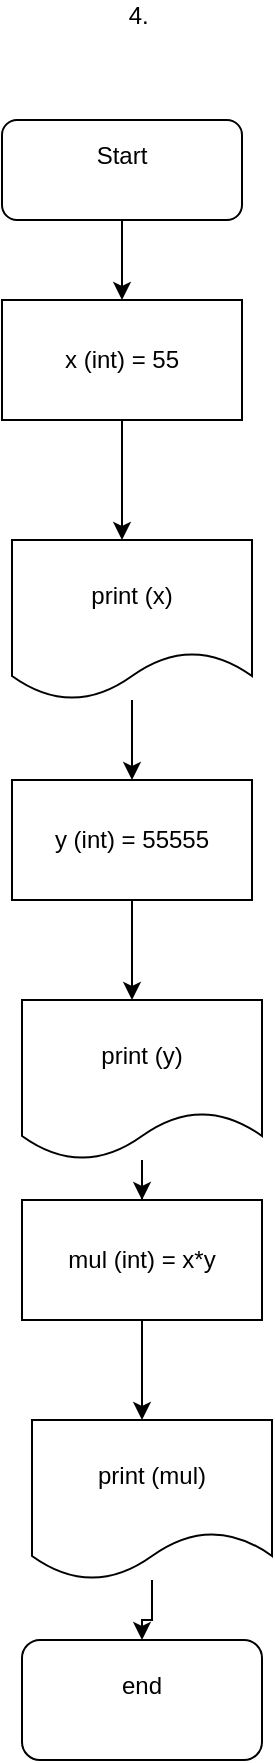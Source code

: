 <mxfile version="24.6.4" type="device">
  <diagram name="Page-1" id="FrNZHTJfqQxrG29hOEG-">
    <mxGraphModel dx="3730" dy="3075" grid="1" gridSize="10" guides="1" tooltips="1" connect="1" arrows="1" fold="1" page="1" pageScale="1" pageWidth="827" pageHeight="1169" math="0" shadow="0">
      <root>
        <mxCell id="0" />
        <mxCell id="1" parent="0" />
        <mxCell id="v25eYg1_x8J9-jdTeE8G-16" value="" style="edgeStyle=orthogonalEdgeStyle;rounded=0;orthogonalLoop=1;jettySize=auto;html=1;" edge="1" parent="1" source="v25eYg1_x8J9-jdTeE8G-1" target="v25eYg1_x8J9-jdTeE8G-9">
          <mxGeometry relative="1" as="geometry" />
        </mxCell>
        <mxCell id="v25eYg1_x8J9-jdTeE8G-1" value="Start&lt;div&gt;&lt;br&gt;&lt;/div&gt;" style="rounded=1;whiteSpace=wrap;html=1;" vertex="1" parent="1">
          <mxGeometry x="-2810" y="-2050" width="120" height="50" as="geometry" />
        </mxCell>
        <mxCell id="v25eYg1_x8J9-jdTeE8G-2" value="end&lt;div&gt;&lt;br&gt;&lt;/div&gt;" style="rounded=1;whiteSpace=wrap;html=1;" vertex="1" parent="1">
          <mxGeometry x="-2800" y="-1290" width="120" height="60" as="geometry" />
        </mxCell>
        <mxCell id="v25eYg1_x8J9-jdTeE8G-8" value="4.&amp;nbsp;&lt;div&gt;&lt;br&gt;&lt;/div&gt;" style="text;html=1;align=center;verticalAlign=middle;whiteSpace=wrap;rounded=0;" vertex="1" parent="1">
          <mxGeometry x="-2795" y="-2110" width="110" height="30" as="geometry" />
        </mxCell>
        <mxCell id="v25eYg1_x8J9-jdTeE8G-17" value="" style="edgeStyle=orthogonalEdgeStyle;rounded=0;orthogonalLoop=1;jettySize=auto;html=1;" edge="1" parent="1" source="v25eYg1_x8J9-jdTeE8G-9" target="v25eYg1_x8J9-jdTeE8G-10">
          <mxGeometry relative="1" as="geometry">
            <Array as="points">
              <mxPoint x="-2750" y="-1850" />
              <mxPoint x="-2750" y="-1850" />
            </Array>
          </mxGeometry>
        </mxCell>
        <mxCell id="v25eYg1_x8J9-jdTeE8G-9" value="x (int) = 55" style="rounded=0;whiteSpace=wrap;html=1;" vertex="1" parent="1">
          <mxGeometry x="-2810" y="-1960" width="120" height="60" as="geometry" />
        </mxCell>
        <mxCell id="v25eYg1_x8J9-jdTeE8G-18" value="" style="edgeStyle=orthogonalEdgeStyle;rounded=0;orthogonalLoop=1;jettySize=auto;html=1;" edge="1" parent="1" source="v25eYg1_x8J9-jdTeE8G-10" target="v25eYg1_x8J9-jdTeE8G-11">
          <mxGeometry relative="1" as="geometry" />
        </mxCell>
        <mxCell id="v25eYg1_x8J9-jdTeE8G-10" value="print (x)" style="shape=document;whiteSpace=wrap;html=1;boundedLbl=1;" vertex="1" parent="1">
          <mxGeometry x="-2805" y="-1840" width="120" height="80" as="geometry" />
        </mxCell>
        <mxCell id="v25eYg1_x8J9-jdTeE8G-23" value="" style="edgeStyle=orthogonalEdgeStyle;rounded=0;orthogonalLoop=1;jettySize=auto;html=1;" edge="1" parent="1" source="v25eYg1_x8J9-jdTeE8G-11" target="v25eYg1_x8J9-jdTeE8G-12">
          <mxGeometry relative="1" as="geometry">
            <Array as="points">
              <mxPoint x="-2745" y="-1620" />
              <mxPoint x="-2745" y="-1620" />
            </Array>
          </mxGeometry>
        </mxCell>
        <mxCell id="v25eYg1_x8J9-jdTeE8G-11" value="y (int) = 55555" style="rounded=0;whiteSpace=wrap;html=1;" vertex="1" parent="1">
          <mxGeometry x="-2805" y="-1720" width="120" height="60" as="geometry" />
        </mxCell>
        <mxCell id="v25eYg1_x8J9-jdTeE8G-20" value="" style="edgeStyle=orthogonalEdgeStyle;rounded=0;orthogonalLoop=1;jettySize=auto;html=1;" edge="1" parent="1" source="v25eYg1_x8J9-jdTeE8G-12" target="v25eYg1_x8J9-jdTeE8G-13">
          <mxGeometry relative="1" as="geometry" />
        </mxCell>
        <mxCell id="v25eYg1_x8J9-jdTeE8G-12" value="print (y)" style="shape=document;whiteSpace=wrap;html=1;boundedLbl=1;" vertex="1" parent="1">
          <mxGeometry x="-2800" y="-1610" width="120" height="80" as="geometry" />
        </mxCell>
        <mxCell id="v25eYg1_x8J9-jdTeE8G-21" value="" style="edgeStyle=orthogonalEdgeStyle;rounded=0;orthogonalLoop=1;jettySize=auto;html=1;" edge="1" parent="1" source="v25eYg1_x8J9-jdTeE8G-13" target="v25eYg1_x8J9-jdTeE8G-14">
          <mxGeometry relative="1" as="geometry">
            <Array as="points">
              <mxPoint x="-2740" y="-1420" />
              <mxPoint x="-2740" y="-1420" />
            </Array>
          </mxGeometry>
        </mxCell>
        <mxCell id="v25eYg1_x8J9-jdTeE8G-13" value="mul (int) = x*y" style="rounded=0;whiteSpace=wrap;html=1;" vertex="1" parent="1">
          <mxGeometry x="-2800" y="-1510" width="120" height="60" as="geometry" />
        </mxCell>
        <mxCell id="v25eYg1_x8J9-jdTeE8G-22" value="" style="edgeStyle=orthogonalEdgeStyle;rounded=0;orthogonalLoop=1;jettySize=auto;html=1;" edge="1" parent="1" source="v25eYg1_x8J9-jdTeE8G-14" target="v25eYg1_x8J9-jdTeE8G-2">
          <mxGeometry relative="1" as="geometry">
            <Array as="points">
              <mxPoint x="-2735" y="-1300" />
              <mxPoint x="-2740" y="-1300" />
            </Array>
          </mxGeometry>
        </mxCell>
        <mxCell id="v25eYg1_x8J9-jdTeE8G-14" value="print (mul)" style="shape=document;whiteSpace=wrap;html=1;boundedLbl=1;" vertex="1" parent="1">
          <mxGeometry x="-2795" y="-1400" width="120" height="80" as="geometry" />
        </mxCell>
      </root>
    </mxGraphModel>
  </diagram>
</mxfile>
